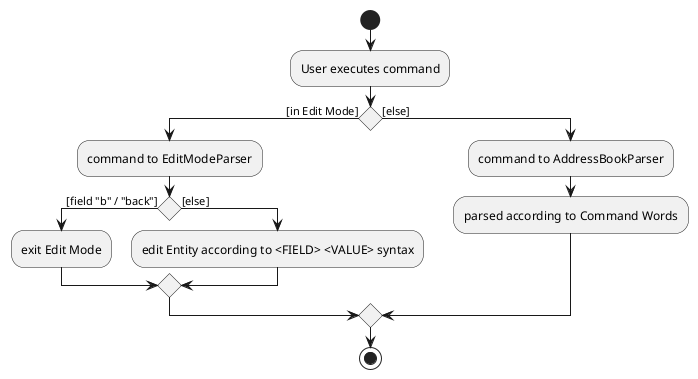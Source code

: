 @startuml
start
:User executes command;

'Since the beta syntax does not support placing the condition outside the
'diamond we place it as the true branch instead.

if () then ([in Edit Mode])
    :command to EditModeParser;
    if() then ([field "b" / "back"])
    -exit Edit Mode
    else ([else])
    -edit Entity according to <FIELD> <VALUE> syntax
    endif
else ([else])
    -command to AddressBookParser
    -parsed according to Command Words
endif
stop
@enduml
